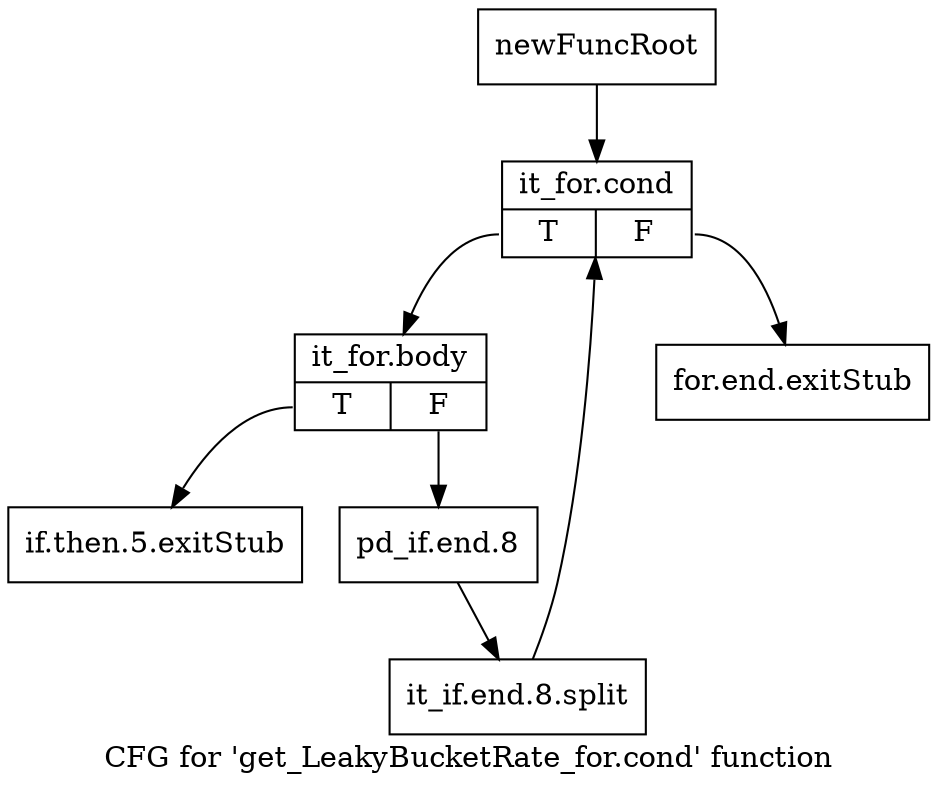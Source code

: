 digraph "CFG for 'get_LeakyBucketRate_for.cond' function" {
	label="CFG for 'get_LeakyBucketRate_for.cond' function";

	Node0x251d8d0 [shape=record,label="{newFuncRoot}"];
	Node0x251d8d0 -> Node0x251d9c0;
	Node0x251d920 [shape=record,label="{for.end.exitStub}"];
	Node0x251d970 [shape=record,label="{if.then.5.exitStub}"];
	Node0x251d9c0 [shape=record,label="{it_for.cond|{<s0>T|<s1>F}}"];
	Node0x251d9c0:s0 -> Node0x251da10;
	Node0x251d9c0:s1 -> Node0x251d920;
	Node0x251da10 [shape=record,label="{it_for.body|{<s0>T|<s1>F}}"];
	Node0x251da10:s0 -> Node0x251d970;
	Node0x251da10:s1 -> Node0x251da60;
	Node0x251da60 [shape=record,label="{pd_if.end.8}"];
	Node0x251da60 -> Node0x34dbef0;
	Node0x34dbef0 [shape=record,label="{it_if.end.8.split}"];
	Node0x34dbef0 -> Node0x251d9c0;
}
